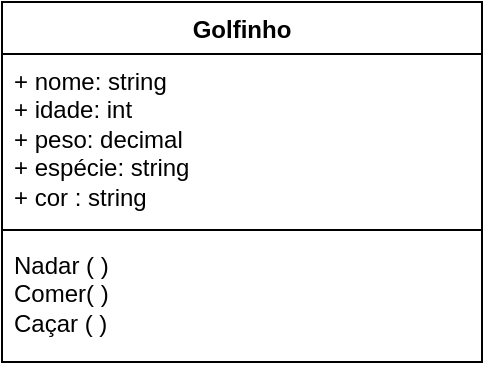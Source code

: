 <mxfile version="21.6.9" type="device">
  <diagram name="Página-1" id="4HxIMe2pSW1UiYihL4B4">
    <mxGraphModel dx="568" dy="293" grid="1" gridSize="10" guides="1" tooltips="1" connect="1" arrows="1" fold="1" page="1" pageScale="1" pageWidth="827" pageHeight="1169" math="0" shadow="0">
      <root>
        <mxCell id="0" />
        <mxCell id="1" parent="0" />
        <mxCell id="0sqMrH1t8985EWzGkKWy-1" value="&lt;font style=&quot;vertical-align: inherit;&quot;&gt;&lt;font style=&quot;vertical-align: inherit;&quot;&gt;Golfinho&lt;/font&gt;&lt;/font&gt;" style="swimlane;fontStyle=1;align=center;verticalAlign=top;childLayout=stackLayout;horizontal=1;startSize=26;horizontalStack=0;resizeParent=1;resizeParentMax=0;resizeLast=0;collapsible=1;marginBottom=0;whiteSpace=wrap;html=1;" vertex="1" parent="1">
          <mxGeometry x="280" y="140" width="240" height="180" as="geometry">
            <mxRectangle x="310" y="180" width="100" height="30" as="alternateBounds" />
          </mxGeometry>
        </mxCell>
        <mxCell id="0sqMrH1t8985EWzGkKWy-2" value="&lt;font style=&quot;vertical-align: inherit;&quot;&gt;&lt;font style=&quot;vertical-align: inherit;&quot;&gt;&lt;font style=&quot;vertical-align: inherit;&quot;&gt;&lt;font style=&quot;vertical-align: inherit;&quot;&gt;+ nome: string&lt;/font&gt;&lt;/font&gt;&lt;br&gt;&lt;font style=&quot;vertical-align: inherit;&quot;&gt;&lt;font style=&quot;vertical-align: inherit;&quot;&gt;+ idade: int&lt;br&gt;&lt;/font&gt;&lt;/font&gt;&lt;font style=&quot;vertical-align: inherit;&quot;&gt;&lt;font style=&quot;vertical-align: inherit;&quot;&gt;+ peso: decimal&lt;/font&gt;&lt;/font&gt;&lt;br&gt;&lt;font style=&quot;vertical-align: inherit;&quot;&gt;&lt;font style=&quot;vertical-align: inherit;&quot;&gt;+ espécie: string&lt;br&gt;&lt;/font&gt;&lt;/font&gt;&lt;font style=&quot;vertical-align: inherit;&quot;&gt;&lt;font style=&quot;vertical-align: inherit;&quot;&gt;+ cor : string&lt;/font&gt;&lt;/font&gt;&lt;br&gt;&lt;/font&gt;&lt;/font&gt;" style="text;strokeColor=none;fillColor=none;align=left;verticalAlign=top;spacingLeft=4;spacingRight=4;overflow=hidden;rotatable=0;points=[[0,0.5],[1,0.5]];portConstraint=eastwest;whiteSpace=wrap;html=1;" vertex="1" parent="0sqMrH1t8985EWzGkKWy-1">
          <mxGeometry y="26" width="240" height="84" as="geometry" />
        </mxCell>
        <mxCell id="0sqMrH1t8985EWzGkKWy-3" value="" style="line;strokeWidth=1;fillColor=none;align=left;verticalAlign=middle;spacingTop=-1;spacingLeft=3;spacingRight=3;rotatable=0;labelPosition=right;points=[];portConstraint=eastwest;strokeColor=inherit;" vertex="1" parent="0sqMrH1t8985EWzGkKWy-1">
          <mxGeometry y="110" width="240" height="8" as="geometry" />
        </mxCell>
        <mxCell id="0sqMrH1t8985EWzGkKWy-4" value="&lt;font style=&quot;vertical-align: inherit;&quot;&gt;&lt;font style=&quot;vertical-align: inherit;&quot;&gt;Nadar ( )&lt;br&gt;Comer( )&lt;br&gt;Caçar ( )&lt;br&gt;&lt;/font&gt;&lt;/font&gt;" style="text;strokeColor=none;fillColor=none;align=left;verticalAlign=top;spacingLeft=4;spacingRight=4;overflow=hidden;rotatable=0;points=[[0,0.5],[1,0.5]];portConstraint=eastwest;whiteSpace=wrap;html=1;" vertex="1" parent="0sqMrH1t8985EWzGkKWy-1">
          <mxGeometry y="118" width="240" height="62" as="geometry" />
        </mxCell>
      </root>
    </mxGraphModel>
  </diagram>
</mxfile>

